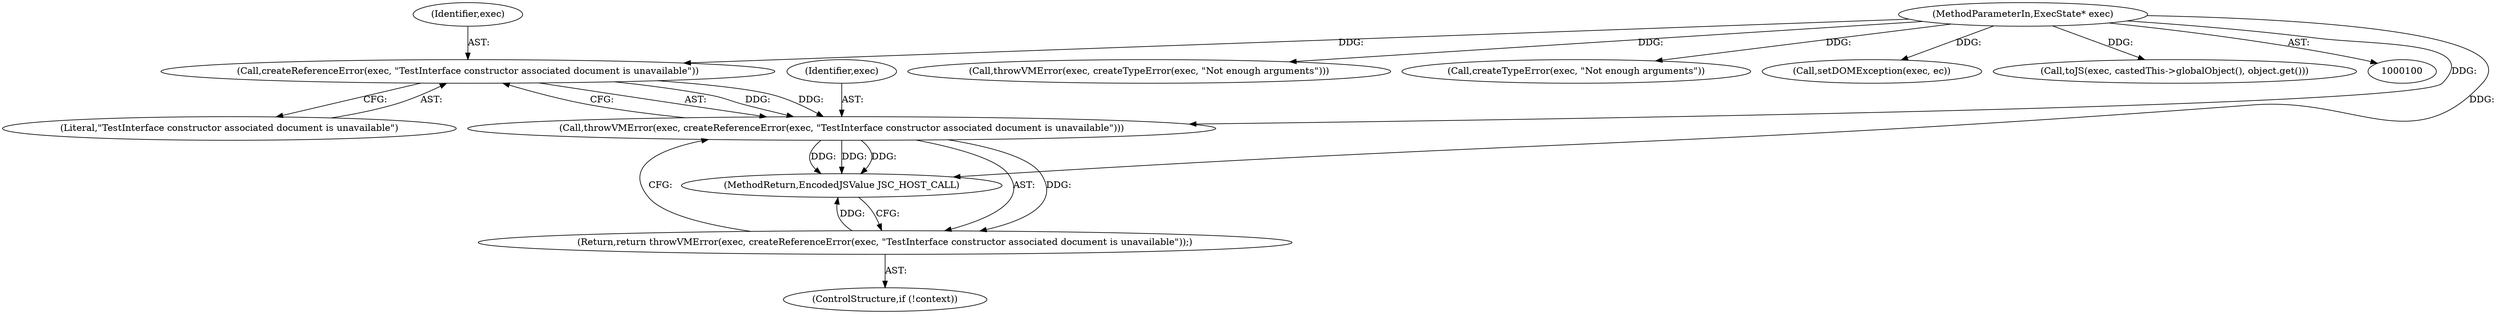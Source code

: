digraph "0_Chrome_b944f670bb7a8a919daac497a4ea0536c954c201_16@API" {
"1000140" [label="(Call,createReferenceError(exec, \"TestInterface constructor associated document is unavailable\"))"];
"1000101" [label="(MethodParameterIn,ExecState* exec)"];
"1000138" [label="(Call,throwVMError(exec, createReferenceError(exec, \"TestInterface constructor associated document is unavailable\")))"];
"1000137" [label="(Return,return throwVMError(exec, createReferenceError(exec, \"TestInterface constructor associated document is unavailable\"));)"];
"1000137" [label="(Return,return throwVMError(exec, createReferenceError(exec, \"TestInterface constructor associated document is unavailable\"));)"];
"1000109" [label="(Call,throwVMError(exec, createTypeError(exec, \"Not enough arguments\")))"];
"1000101" [label="(MethodParameterIn,ExecState* exec)"];
"1000111" [label="(Call,createTypeError(exec, \"Not enough arguments\"))"];
"1000134" [label="(ControlStructure,if (!context))"];
"1000141" [label="(Identifier,exec)"];
"1000140" [label="(Call,createReferenceError(exec, \"TestInterface constructor associated document is unavailable\"))"];
"1000154" [label="(Call,setDOMException(exec, ec))"];
"1000142" [label="(Literal,\"TestInterface constructor associated document is unavailable\")"];
"1000167" [label="(MethodReturn,EncodedJSValue JSC_HOST_CALL)"];
"1000139" [label="(Identifier,exec)"];
"1000138" [label="(Call,throwVMError(exec, createReferenceError(exec, \"TestInterface constructor associated document is unavailable\")))"];
"1000163" [label="(Call,toJS(exec, castedThis->globalObject(), object.get()))"];
"1000140" -> "1000138"  [label="AST: "];
"1000140" -> "1000142"  [label="CFG: "];
"1000141" -> "1000140"  [label="AST: "];
"1000142" -> "1000140"  [label="AST: "];
"1000138" -> "1000140"  [label="CFG: "];
"1000140" -> "1000138"  [label="DDG: "];
"1000140" -> "1000138"  [label="DDG: "];
"1000101" -> "1000140"  [label="DDG: "];
"1000101" -> "1000100"  [label="AST: "];
"1000101" -> "1000167"  [label="DDG: "];
"1000101" -> "1000109"  [label="DDG: "];
"1000101" -> "1000111"  [label="DDG: "];
"1000101" -> "1000138"  [label="DDG: "];
"1000101" -> "1000154"  [label="DDG: "];
"1000101" -> "1000163"  [label="DDG: "];
"1000138" -> "1000137"  [label="AST: "];
"1000139" -> "1000138"  [label="AST: "];
"1000137" -> "1000138"  [label="CFG: "];
"1000138" -> "1000167"  [label="DDG: "];
"1000138" -> "1000167"  [label="DDG: "];
"1000138" -> "1000167"  [label="DDG: "];
"1000138" -> "1000137"  [label="DDG: "];
"1000137" -> "1000134"  [label="AST: "];
"1000167" -> "1000137"  [label="CFG: "];
"1000137" -> "1000167"  [label="DDG: "];
}
